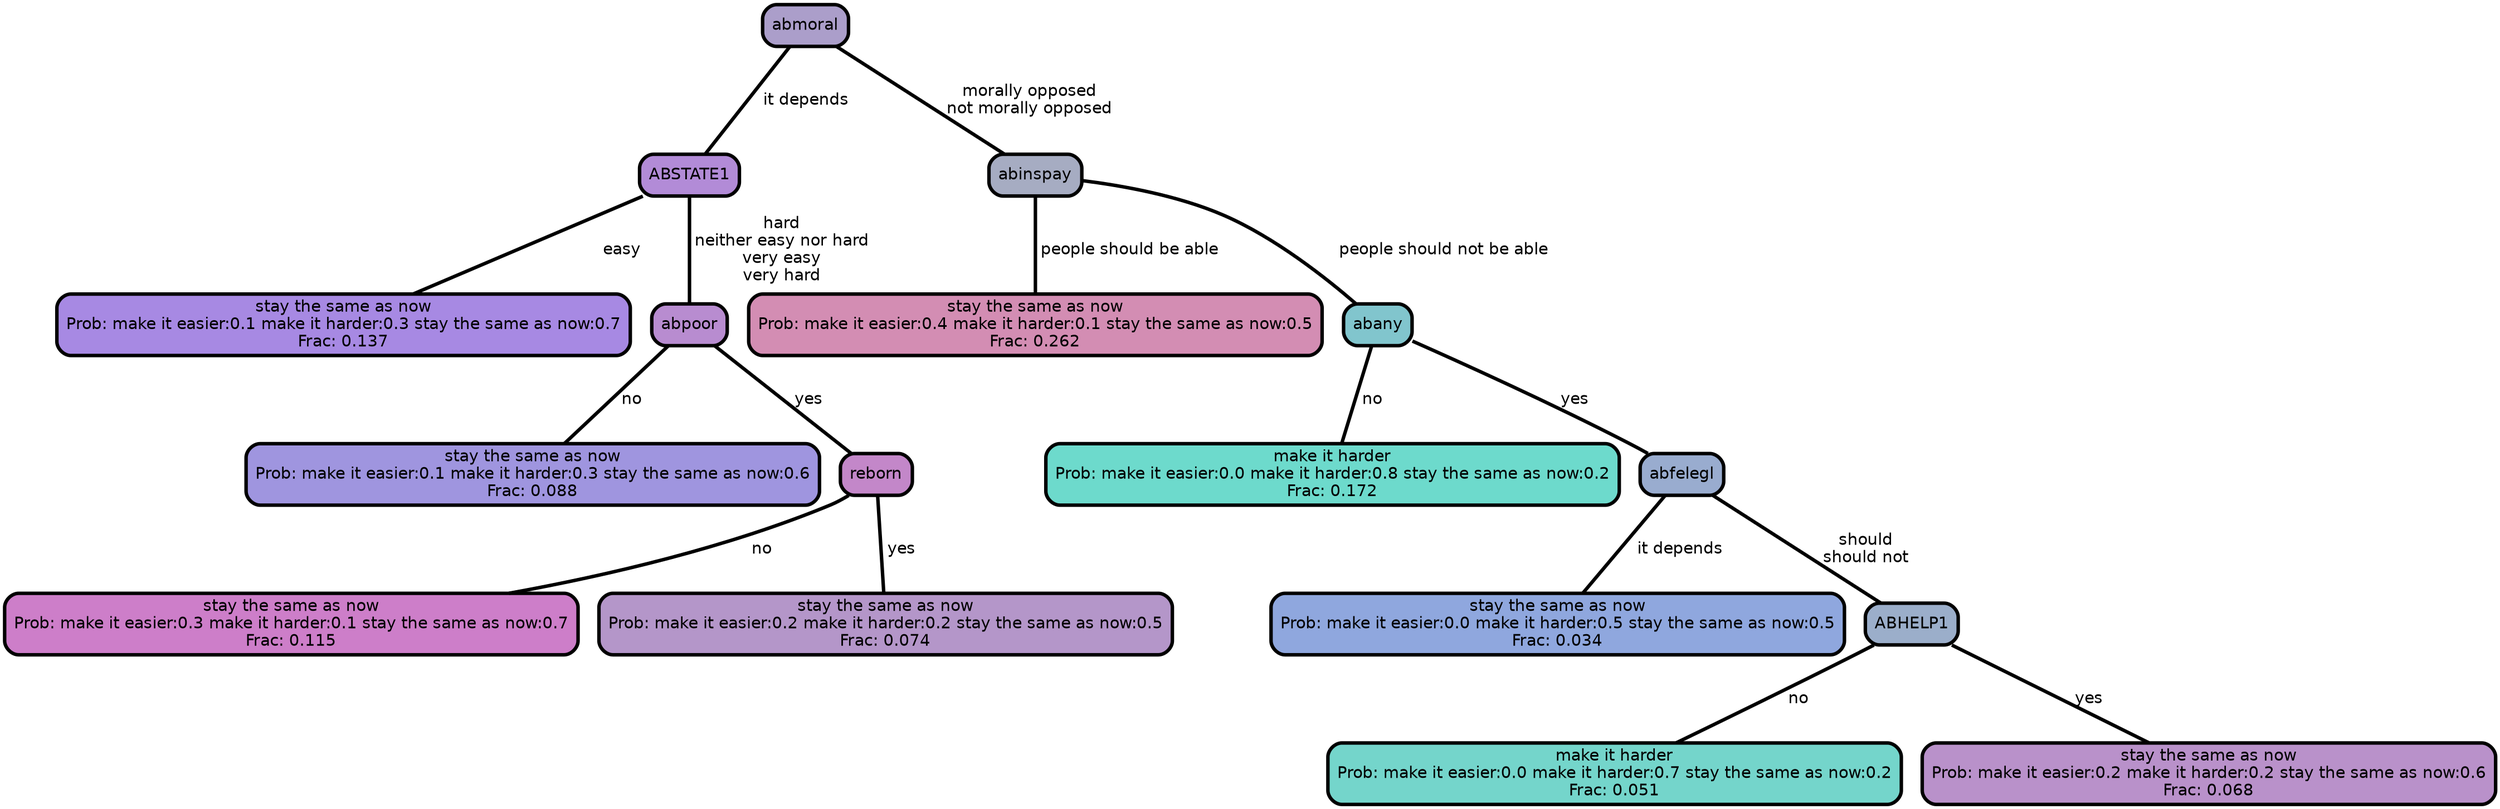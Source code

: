 graph Tree {
node [shape=box, style="filled, rounded",color="black",penwidth="3",fontcolor="black",                 fontname=helvetica] ;
graph [ranksep="0 equally", splines=straight,                 bgcolor=transparent, dpi=200] ;
edge [fontname=helvetica, color=black] ;
0 [label="stay the same as now
Prob: make it easier:0.1 make it harder:0.3 stay the same as now:0.7
Frac: 0.137", fillcolor="#a789e3"] ;
1 [label="ABSTATE1", fillcolor="#b28bd7"] ;
2 [label="stay the same as now
Prob: make it easier:0.1 make it harder:0.3 stay the same as now:0.6
Frac: 0.088", fillcolor="#9f95df"] ;
3 [label="abpoor", fillcolor="#b88cd0"] ;
4 [label="stay the same as now
Prob: make it easier:0.3 make it harder:0.1 stay the same as now:0.7
Frac: 0.115", fillcolor="#cd7ec9"] ;
5 [label="reborn", fillcolor="#c387c9"] ;
6 [label="stay the same as now
Prob: make it easier:0.2 make it harder:0.2 stay the same as now:0.5
Frac: 0.074", fillcolor="#b496c9"] ;
7 [label="abmoral", fillcolor="#ab9eca"] ;
8 [label="stay the same as now
Prob: make it easier:0.4 make it harder:0.1 stay the same as now:0.5
Frac: 0.262", fillcolor="#d38db3"] ;
9 [label="abinspay", fillcolor="#a6acc2"] ;
10 [label="make it harder
Prob: make it easier:0.0 make it harder:0.8 stay the same as now:0.2
Frac: 0.172", fillcolor="#6ddacc"] ;
11 [label="abany", fillcolor="#81c5cd"] ;
12 [label="stay the same as now
Prob: make it easier:0.0 make it harder:0.5 stay the same as now:0.5
Frac: 0.034", fillcolor="#8fa7de"] ;
13 [label="abfelegl", fillcolor="#99accf"] ;
14 [label="make it harder
Prob: make it easier:0.0 make it harder:0.7 stay the same as now:0.2
Frac: 0.051", fillcolor="#74d5cb"] ;
15 [label="ABHELP1", fillcolor="#9baeca"] ;
16 [label="stay the same as now
Prob: make it easier:0.2 make it harder:0.2 stay the same as now:0.6
Frac: 0.068", fillcolor="#b991ca"] ;
1 -- 0 [label=" easy",penwidth=3] ;
1 -- 3 [label=" hard\n neither easy nor hard\n very easy\n very hard",penwidth=3] ;
3 -- 2 [label=" no",penwidth=3] ;
3 -- 5 [label=" yes",penwidth=3] ;
5 -- 4 [label=" no",penwidth=3] ;
5 -- 6 [label=" yes",penwidth=3] ;
7 -- 1 [label=" it depends",penwidth=3] ;
7 -- 9 [label=" morally opposed\n not morally opposed",penwidth=3] ;
9 -- 8 [label=" people should be able",penwidth=3] ;
9 -- 11 [label=" people should not be able",penwidth=3] ;
11 -- 10 [label=" no",penwidth=3] ;
11 -- 13 [label=" yes",penwidth=3] ;
13 -- 12 [label=" it depends",penwidth=3] ;
13 -- 15 [label=" should\n should not",penwidth=3] ;
15 -- 14 [label=" no",penwidth=3] ;
15 -- 16 [label=" yes",penwidth=3] ;
{rank = same;}}